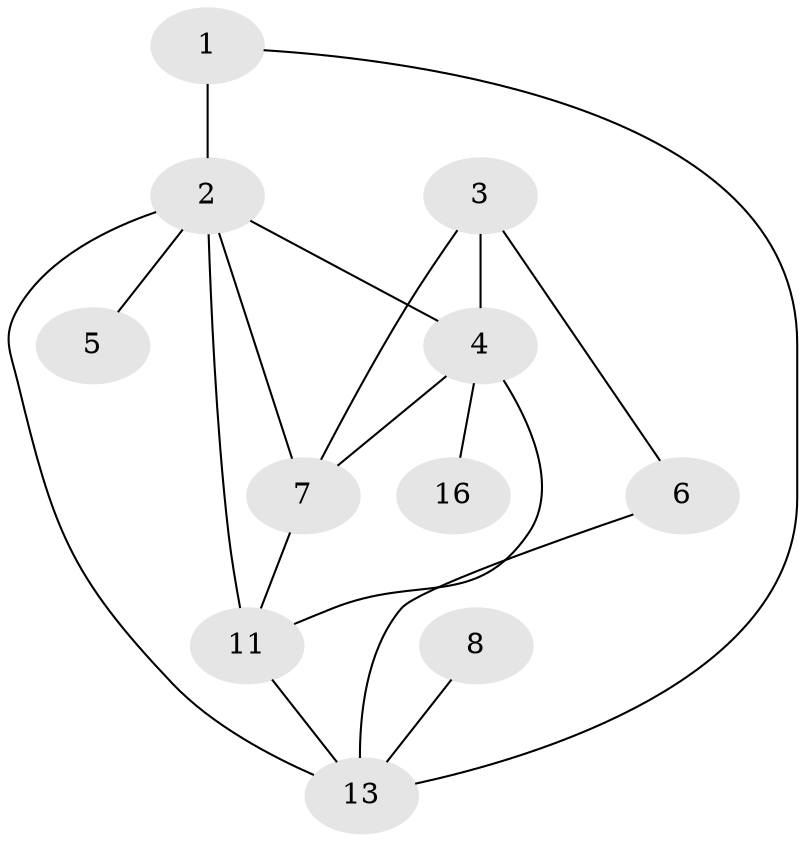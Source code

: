 // original degree distribution, {4: 0.13725490196078433, 1: 0.27450980392156865, 6: 0.0196078431372549, 3: 0.17647058823529413, 7: 0.0392156862745098, 2: 0.21568627450980393, 5: 0.058823529411764705, 0: 0.0784313725490196}
// Generated by graph-tools (version 1.1) at 2025/48/03/04/25 22:48:33]
// undirected, 11 vertices, 17 edges
graph export_dot {
  node [color=gray90,style=filled];
  1;
  2;
  3;
  4;
  5;
  6;
  7;
  8;
  11;
  13;
  16;
  1 -- 2 [weight=3.0];
  1 -- 13 [weight=1.0];
  2 -- 4 [weight=3.0];
  2 -- 5 [weight=2.0];
  2 -- 7 [weight=1.0];
  2 -- 11 [weight=1.0];
  2 -- 13 [weight=3.0];
  3 -- 4 [weight=1.0];
  3 -- 6 [weight=1.0];
  3 -- 7 [weight=1.0];
  4 -- 7 [weight=1.0];
  4 -- 11 [weight=1.0];
  4 -- 16 [weight=1.0];
  6 -- 13 [weight=1.0];
  7 -- 11 [weight=1.0];
  8 -- 13 [weight=3.0];
  11 -- 13 [weight=1.0];
}
